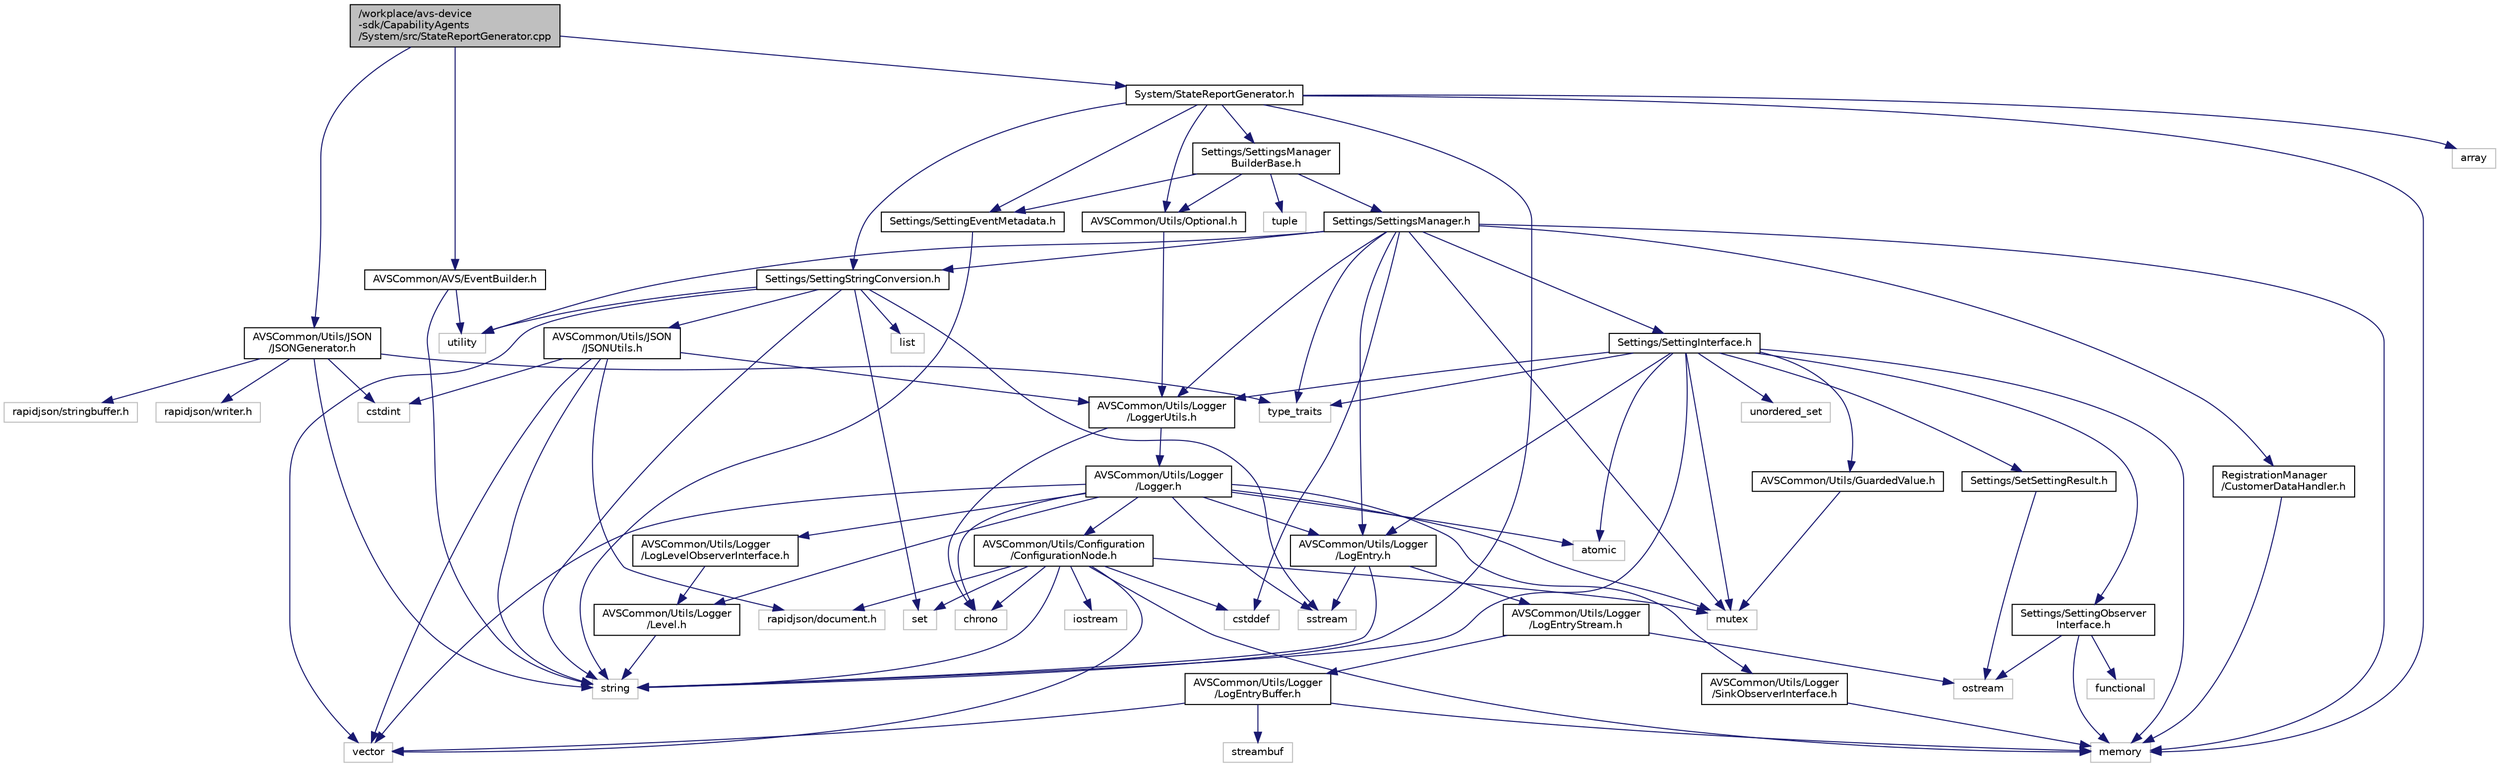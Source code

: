 digraph "/workplace/avs-device-sdk/CapabilityAgents/System/src/StateReportGenerator.cpp"
{
  edge [fontname="Helvetica",fontsize="10",labelfontname="Helvetica",labelfontsize="10"];
  node [fontname="Helvetica",fontsize="10",shape=record];
  Node0 [label="/workplace/avs-device\l-sdk/CapabilityAgents\l/System/src/StateReportGenerator.cpp",height=0.2,width=0.4,color="black", fillcolor="grey75", style="filled", fontcolor="black"];
  Node0 -> Node1 [color="midnightblue",fontsize="10",style="solid",fontname="Helvetica"];
  Node1 [label="AVSCommon/AVS/EventBuilder.h",height=0.2,width=0.4,color="black", fillcolor="white", style="filled",URL="$_event_builder_8h.html"];
  Node1 -> Node2 [color="midnightblue",fontsize="10",style="solid",fontname="Helvetica"];
  Node2 [label="string",height=0.2,width=0.4,color="grey75", fillcolor="white", style="filled"];
  Node1 -> Node3 [color="midnightblue",fontsize="10",style="solid",fontname="Helvetica"];
  Node3 [label="utility",height=0.2,width=0.4,color="grey75", fillcolor="white", style="filled"];
  Node0 -> Node4 [color="midnightblue",fontsize="10",style="solid",fontname="Helvetica"];
  Node4 [label="AVSCommon/Utils/JSON\l/JSONGenerator.h",height=0.2,width=0.4,color="black", fillcolor="white", style="filled",URL="$_j_s_o_n_generator_8h.html"];
  Node4 -> Node5 [color="midnightblue",fontsize="10",style="solid",fontname="Helvetica"];
  Node5 [label="cstdint",height=0.2,width=0.4,color="grey75", fillcolor="white", style="filled"];
  Node4 -> Node2 [color="midnightblue",fontsize="10",style="solid",fontname="Helvetica"];
  Node4 -> Node6 [color="midnightblue",fontsize="10",style="solid",fontname="Helvetica"];
  Node6 [label="type_traits",height=0.2,width=0.4,color="grey75", fillcolor="white", style="filled"];
  Node4 -> Node7 [color="midnightblue",fontsize="10",style="solid",fontname="Helvetica"];
  Node7 [label="rapidjson/stringbuffer.h",height=0.2,width=0.4,color="grey75", fillcolor="white", style="filled"];
  Node4 -> Node8 [color="midnightblue",fontsize="10",style="solid",fontname="Helvetica"];
  Node8 [label="rapidjson/writer.h",height=0.2,width=0.4,color="grey75", fillcolor="white", style="filled"];
  Node0 -> Node9 [color="midnightblue",fontsize="10",style="solid",fontname="Helvetica"];
  Node9 [label="System/StateReportGenerator.h",height=0.2,width=0.4,color="black", fillcolor="white", style="filled",URL="$_state_report_generator_8h.html"];
  Node9 -> Node10 [color="midnightblue",fontsize="10",style="solid",fontname="Helvetica"];
  Node10 [label="array",height=0.2,width=0.4,color="grey75", fillcolor="white", style="filled"];
  Node9 -> Node11 [color="midnightblue",fontsize="10",style="solid",fontname="Helvetica"];
  Node11 [label="memory",height=0.2,width=0.4,color="grey75", fillcolor="white", style="filled"];
  Node9 -> Node2 [color="midnightblue",fontsize="10",style="solid",fontname="Helvetica"];
  Node9 -> Node12 [color="midnightblue",fontsize="10",style="solid",fontname="Helvetica"];
  Node12 [label="AVSCommon/Utils/Optional.h",height=0.2,width=0.4,color="black", fillcolor="white", style="filled",URL="$_optional_8h.html"];
  Node12 -> Node13 [color="midnightblue",fontsize="10",style="solid",fontname="Helvetica"];
  Node13 [label="AVSCommon/Utils/Logger\l/LoggerUtils.h",height=0.2,width=0.4,color="black", fillcolor="white", style="filled",URL="$_logger_utils_8h.html"];
  Node13 -> Node14 [color="midnightblue",fontsize="10",style="solid",fontname="Helvetica"];
  Node14 [label="chrono",height=0.2,width=0.4,color="grey75", fillcolor="white", style="filled"];
  Node13 -> Node15 [color="midnightblue",fontsize="10",style="solid",fontname="Helvetica"];
  Node15 [label="AVSCommon/Utils/Logger\l/Logger.h",height=0.2,width=0.4,color="black", fillcolor="white", style="filled",URL="$_logger_8h.html"];
  Node15 -> Node16 [color="midnightblue",fontsize="10",style="solid",fontname="Helvetica"];
  Node16 [label="atomic",height=0.2,width=0.4,color="grey75", fillcolor="white", style="filled"];
  Node15 -> Node14 [color="midnightblue",fontsize="10",style="solid",fontname="Helvetica"];
  Node15 -> Node17 [color="midnightblue",fontsize="10",style="solid",fontname="Helvetica"];
  Node17 [label="mutex",height=0.2,width=0.4,color="grey75", fillcolor="white", style="filled"];
  Node15 -> Node18 [color="midnightblue",fontsize="10",style="solid",fontname="Helvetica"];
  Node18 [label="sstream",height=0.2,width=0.4,color="grey75", fillcolor="white", style="filled"];
  Node15 -> Node19 [color="midnightblue",fontsize="10",style="solid",fontname="Helvetica"];
  Node19 [label="vector",height=0.2,width=0.4,color="grey75", fillcolor="white", style="filled"];
  Node15 -> Node20 [color="midnightblue",fontsize="10",style="solid",fontname="Helvetica"];
  Node20 [label="AVSCommon/Utils/Configuration\l/ConfigurationNode.h",height=0.2,width=0.4,color="black", fillcolor="white", style="filled",URL="$_configuration_node_8h.html"];
  Node20 -> Node14 [color="midnightblue",fontsize="10",style="solid",fontname="Helvetica"];
  Node20 -> Node21 [color="midnightblue",fontsize="10",style="solid",fontname="Helvetica"];
  Node21 [label="cstddef",height=0.2,width=0.4,color="grey75", fillcolor="white", style="filled"];
  Node20 -> Node22 [color="midnightblue",fontsize="10",style="solid",fontname="Helvetica"];
  Node22 [label="iostream",height=0.2,width=0.4,color="grey75", fillcolor="white", style="filled"];
  Node20 -> Node11 [color="midnightblue",fontsize="10",style="solid",fontname="Helvetica"];
  Node20 -> Node17 [color="midnightblue",fontsize="10",style="solid",fontname="Helvetica"];
  Node20 -> Node23 [color="midnightblue",fontsize="10",style="solid",fontname="Helvetica"];
  Node23 [label="set",height=0.2,width=0.4,color="grey75", fillcolor="white", style="filled"];
  Node20 -> Node2 [color="midnightblue",fontsize="10",style="solid",fontname="Helvetica"];
  Node20 -> Node19 [color="midnightblue",fontsize="10",style="solid",fontname="Helvetica"];
  Node20 -> Node24 [color="midnightblue",fontsize="10",style="solid",fontname="Helvetica"];
  Node24 [label="rapidjson/document.h",height=0.2,width=0.4,color="grey75", fillcolor="white", style="filled"];
  Node15 -> Node25 [color="midnightblue",fontsize="10",style="solid",fontname="Helvetica"];
  Node25 [label="AVSCommon/Utils/Logger\l/Level.h",height=0.2,width=0.4,color="black", fillcolor="white", style="filled",URL="$_level_8h.html"];
  Node25 -> Node2 [color="midnightblue",fontsize="10",style="solid",fontname="Helvetica"];
  Node15 -> Node26 [color="midnightblue",fontsize="10",style="solid",fontname="Helvetica"];
  Node26 [label="AVSCommon/Utils/Logger\l/LogEntry.h",height=0.2,width=0.4,color="black", fillcolor="white", style="filled",URL="$_log_entry_8h.html"];
  Node26 -> Node18 [color="midnightblue",fontsize="10",style="solid",fontname="Helvetica"];
  Node26 -> Node2 [color="midnightblue",fontsize="10",style="solid",fontname="Helvetica"];
  Node26 -> Node27 [color="midnightblue",fontsize="10",style="solid",fontname="Helvetica"];
  Node27 [label="AVSCommon/Utils/Logger\l/LogEntryStream.h",height=0.2,width=0.4,color="black", fillcolor="white", style="filled",URL="$_log_entry_stream_8h.html"];
  Node27 -> Node28 [color="midnightblue",fontsize="10",style="solid",fontname="Helvetica"];
  Node28 [label="ostream",height=0.2,width=0.4,color="grey75", fillcolor="white", style="filled"];
  Node27 -> Node29 [color="midnightblue",fontsize="10",style="solid",fontname="Helvetica"];
  Node29 [label="AVSCommon/Utils/Logger\l/LogEntryBuffer.h",height=0.2,width=0.4,color="black", fillcolor="white", style="filled",URL="$_log_entry_buffer_8h.html"];
  Node29 -> Node11 [color="midnightblue",fontsize="10",style="solid",fontname="Helvetica"];
  Node29 -> Node30 [color="midnightblue",fontsize="10",style="solid",fontname="Helvetica"];
  Node30 [label="streambuf",height=0.2,width=0.4,color="grey75", fillcolor="white", style="filled"];
  Node29 -> Node19 [color="midnightblue",fontsize="10",style="solid",fontname="Helvetica"];
  Node15 -> Node31 [color="midnightblue",fontsize="10",style="solid",fontname="Helvetica"];
  Node31 [label="AVSCommon/Utils/Logger\l/LogLevelObserverInterface.h",height=0.2,width=0.4,color="black", fillcolor="white", style="filled",URL="$_log_level_observer_interface_8h.html"];
  Node31 -> Node25 [color="midnightblue",fontsize="10",style="solid",fontname="Helvetica"];
  Node15 -> Node32 [color="midnightblue",fontsize="10",style="solid",fontname="Helvetica"];
  Node32 [label="AVSCommon/Utils/Logger\l/SinkObserverInterface.h",height=0.2,width=0.4,color="black", fillcolor="white", style="filled",URL="$_sink_observer_interface_8h.html"];
  Node32 -> Node11 [color="midnightblue",fontsize="10",style="solid",fontname="Helvetica"];
  Node9 -> Node33 [color="midnightblue",fontsize="10",style="solid",fontname="Helvetica"];
  Node33 [label="Settings/SettingEventMetadata.h",height=0.2,width=0.4,color="black", fillcolor="white", style="filled",URL="$_setting_event_metadata_8h.html"];
  Node33 -> Node2 [color="midnightblue",fontsize="10",style="solid",fontname="Helvetica"];
  Node9 -> Node34 [color="midnightblue",fontsize="10",style="solid",fontname="Helvetica"];
  Node34 [label="Settings/SettingStringConversion.h",height=0.2,width=0.4,color="black", fillcolor="white", style="filled",URL="$_setting_string_conversion_8h.html"];
  Node34 -> Node35 [color="midnightblue",fontsize="10",style="solid",fontname="Helvetica"];
  Node35 [label="list",height=0.2,width=0.4,color="grey75", fillcolor="white", style="filled"];
  Node34 -> Node23 [color="midnightblue",fontsize="10",style="solid",fontname="Helvetica"];
  Node34 -> Node18 [color="midnightblue",fontsize="10",style="solid",fontname="Helvetica"];
  Node34 -> Node2 [color="midnightblue",fontsize="10",style="solid",fontname="Helvetica"];
  Node34 -> Node3 [color="midnightblue",fontsize="10",style="solid",fontname="Helvetica"];
  Node34 -> Node19 [color="midnightblue",fontsize="10",style="solid",fontname="Helvetica"];
  Node34 -> Node36 [color="midnightblue",fontsize="10",style="solid",fontname="Helvetica"];
  Node36 [label="AVSCommon/Utils/JSON\l/JSONUtils.h",height=0.2,width=0.4,color="black", fillcolor="white", style="filled",URL="$_j_s_o_n_utils_8h.html"];
  Node36 -> Node5 [color="midnightblue",fontsize="10",style="solid",fontname="Helvetica"];
  Node36 -> Node2 [color="midnightblue",fontsize="10",style="solid",fontname="Helvetica"];
  Node36 -> Node19 [color="midnightblue",fontsize="10",style="solid",fontname="Helvetica"];
  Node36 -> Node24 [color="midnightblue",fontsize="10",style="solid",fontname="Helvetica"];
  Node36 -> Node13 [color="midnightblue",fontsize="10",style="solid",fontname="Helvetica"];
  Node9 -> Node37 [color="midnightblue",fontsize="10",style="solid",fontname="Helvetica"];
  Node37 [label="Settings/SettingsManager\lBuilderBase.h",height=0.2,width=0.4,color="black", fillcolor="white", style="filled",URL="$_settings_manager_builder_base_8h.html"];
  Node37 -> Node38 [color="midnightblue",fontsize="10",style="solid",fontname="Helvetica"];
  Node38 [label="tuple",height=0.2,width=0.4,color="grey75", fillcolor="white", style="filled"];
  Node37 -> Node12 [color="midnightblue",fontsize="10",style="solid",fontname="Helvetica"];
  Node37 -> Node33 [color="midnightblue",fontsize="10",style="solid",fontname="Helvetica"];
  Node37 -> Node39 [color="midnightblue",fontsize="10",style="solid",fontname="Helvetica"];
  Node39 [label="Settings/SettingsManager.h",height=0.2,width=0.4,color="black", fillcolor="white", style="filled",URL="$_settings_manager_8h.html"];
  Node39 -> Node21 [color="midnightblue",fontsize="10",style="solid",fontname="Helvetica"];
  Node39 -> Node11 [color="midnightblue",fontsize="10",style="solid",fontname="Helvetica"];
  Node39 -> Node17 [color="midnightblue",fontsize="10",style="solid",fontname="Helvetica"];
  Node39 -> Node6 [color="midnightblue",fontsize="10",style="solid",fontname="Helvetica"];
  Node39 -> Node3 [color="midnightblue",fontsize="10",style="solid",fontname="Helvetica"];
  Node39 -> Node26 [color="midnightblue",fontsize="10",style="solid",fontname="Helvetica"];
  Node39 -> Node13 [color="midnightblue",fontsize="10",style="solid",fontname="Helvetica"];
  Node39 -> Node40 [color="midnightblue",fontsize="10",style="solid",fontname="Helvetica"];
  Node40 [label="RegistrationManager\l/CustomerDataHandler.h",height=0.2,width=0.4,color="black", fillcolor="white", style="filled",URL="$_customer_data_handler_8h.html"];
  Node40 -> Node11 [color="midnightblue",fontsize="10",style="solid",fontname="Helvetica"];
  Node39 -> Node41 [color="midnightblue",fontsize="10",style="solid",fontname="Helvetica"];
  Node41 [label="Settings/SettingInterface.h",height=0.2,width=0.4,color="black", fillcolor="white", style="filled",URL="$_setting_interface_8h.html"];
  Node41 -> Node16 [color="midnightblue",fontsize="10",style="solid",fontname="Helvetica"];
  Node41 -> Node11 [color="midnightblue",fontsize="10",style="solid",fontname="Helvetica"];
  Node41 -> Node17 [color="midnightblue",fontsize="10",style="solid",fontname="Helvetica"];
  Node41 -> Node2 [color="midnightblue",fontsize="10",style="solid",fontname="Helvetica"];
  Node41 -> Node6 [color="midnightblue",fontsize="10",style="solid",fontname="Helvetica"];
  Node41 -> Node42 [color="midnightblue",fontsize="10",style="solid",fontname="Helvetica"];
  Node42 [label="unordered_set",height=0.2,width=0.4,color="grey75", fillcolor="white", style="filled"];
  Node41 -> Node43 [color="midnightblue",fontsize="10",style="solid",fontname="Helvetica"];
  Node43 [label="AVSCommon/Utils/GuardedValue.h",height=0.2,width=0.4,color="black", fillcolor="white", style="filled",URL="$_guarded_value_8h.html"];
  Node43 -> Node17 [color="midnightblue",fontsize="10",style="solid",fontname="Helvetica"];
  Node41 -> Node26 [color="midnightblue",fontsize="10",style="solid",fontname="Helvetica"];
  Node41 -> Node13 [color="midnightblue",fontsize="10",style="solid",fontname="Helvetica"];
  Node41 -> Node44 [color="midnightblue",fontsize="10",style="solid",fontname="Helvetica"];
  Node44 [label="Settings/SetSettingResult.h",height=0.2,width=0.4,color="black", fillcolor="white", style="filled",URL="$_set_setting_result_8h.html"];
  Node44 -> Node28 [color="midnightblue",fontsize="10",style="solid",fontname="Helvetica"];
  Node41 -> Node45 [color="midnightblue",fontsize="10",style="solid",fontname="Helvetica"];
  Node45 [label="Settings/SettingObserver\lInterface.h",height=0.2,width=0.4,color="black", fillcolor="white", style="filled",URL="$_setting_observer_interface_8h.html"];
  Node45 -> Node46 [color="midnightblue",fontsize="10",style="solid",fontname="Helvetica"];
  Node46 [label="functional",height=0.2,width=0.4,color="grey75", fillcolor="white", style="filled"];
  Node45 -> Node11 [color="midnightblue",fontsize="10",style="solid",fontname="Helvetica"];
  Node45 -> Node28 [color="midnightblue",fontsize="10",style="solid",fontname="Helvetica"];
  Node39 -> Node34 [color="midnightblue",fontsize="10",style="solid",fontname="Helvetica"];
}
